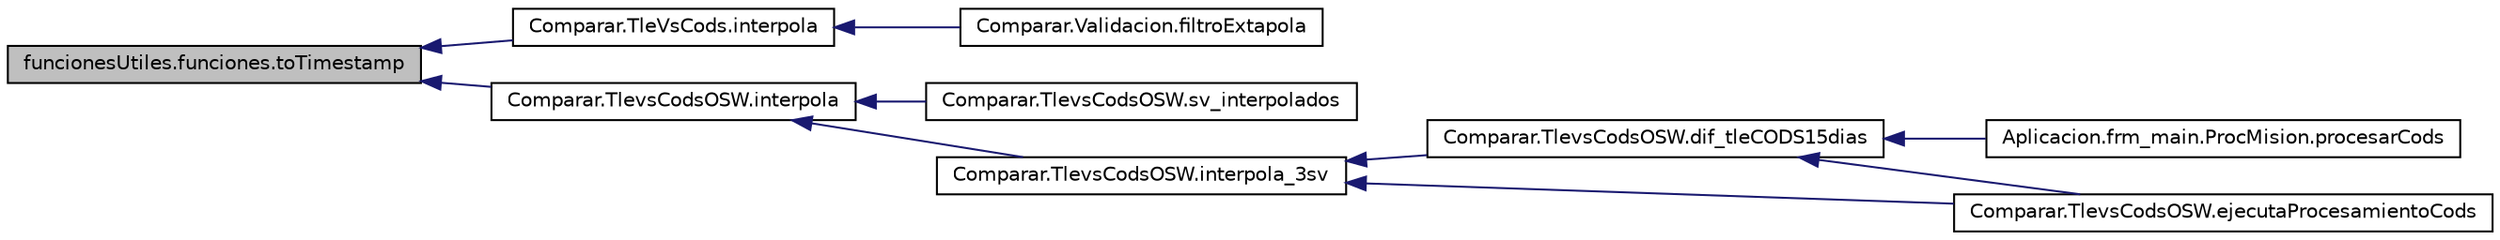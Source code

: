 digraph G
{
  edge [fontname="Helvetica",fontsize="10",labelfontname="Helvetica",labelfontsize="10"];
  node [fontname="Helvetica",fontsize="10",shape=record];
  rankdir="LR";
  Node1 [label="funcionesUtiles.funciones.toTimestamp",height=0.2,width=0.4,color="black", fillcolor="grey75", style="filled" fontcolor="black"];
  Node1 -> Node2 [dir="back",color="midnightblue",fontsize="10",style="solid"];
  Node2 [label="Comparar.TleVsCods.interpola",height=0.2,width=0.4,color="black", fillcolor="white", style="filled",URL="$namespace_comparar_1_1_tle_vs_cods.html#af0f232600c72342c3dfd7b3d3583dbbf"];
  Node2 -> Node3 [dir="back",color="midnightblue",fontsize="10",style="solid"];
  Node3 [label="Comparar.Validacion.filtroExtapola",height=0.2,width=0.4,color="black", fillcolor="white", style="filled",URL="$namespace_comparar_1_1_validacion.html#a856ab2232d511e56492d982a55910817"];
  Node1 -> Node4 [dir="back",color="midnightblue",fontsize="10",style="solid"];
  Node4 [label="Comparar.TlevsCodsOSW.interpola",height=0.2,width=0.4,color="black", fillcolor="white", style="filled",URL="$namespace_comparar_1_1_tlevs_cods_o_s_w.html#a489657853bb99b1b74c3abb90af20e62"];
  Node4 -> Node5 [dir="back",color="midnightblue",fontsize="10",style="solid"];
  Node5 [label="Comparar.TlevsCodsOSW.sv_interpolados",height=0.2,width=0.4,color="black", fillcolor="white", style="filled",URL="$namespace_comparar_1_1_tlevs_cods_o_s_w.html#a85c0fa94a309bffac54cbb9f06dede43"];
  Node4 -> Node6 [dir="back",color="midnightblue",fontsize="10",style="solid"];
  Node6 [label="Comparar.TlevsCodsOSW.interpola_3sv",height=0.2,width=0.4,color="black", fillcolor="white", style="filled",URL="$namespace_comparar_1_1_tlevs_cods_o_s_w.html#a43b4c6ce3d6b53735210bd9bf7f42943"];
  Node6 -> Node7 [dir="back",color="midnightblue",fontsize="10",style="solid"];
  Node7 [label="Comparar.TlevsCodsOSW.dif_tleCODS15dias",height=0.2,width=0.4,color="black", fillcolor="white", style="filled",URL="$namespace_comparar_1_1_tlevs_cods_o_s_w.html#a6a99a99f88bff2b4a515cba6aa466a88"];
  Node7 -> Node8 [dir="back",color="midnightblue",fontsize="10",style="solid"];
  Node8 [label="Aplicacion.frm_main.ProcMision.procesarCods",height=0.2,width=0.4,color="black", fillcolor="white", style="filled",URL="$class_aplicacion_1_1frm__main_1_1_proc_mision.html#a833aec7ff42fabde02e729e5ab5e5a44"];
  Node7 -> Node9 [dir="back",color="midnightblue",fontsize="10",style="solid"];
  Node9 [label="Comparar.TlevsCodsOSW.ejecutaProcesamientoCods",height=0.2,width=0.4,color="black", fillcolor="white", style="filled",URL="$namespace_comparar_1_1_tlevs_cods_o_s_w.html#aceeb4d968f06abd2e044e25db4fb0585"];
  Node6 -> Node9 [dir="back",color="midnightblue",fontsize="10",style="solid"];
}
